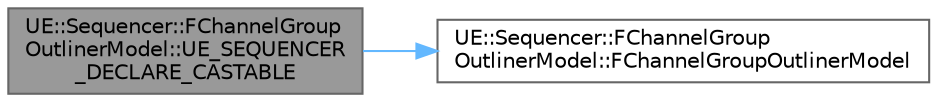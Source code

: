 digraph "UE::Sequencer::FChannelGroupOutlinerModel::UE_SEQUENCER_DECLARE_CASTABLE"
{
 // INTERACTIVE_SVG=YES
 // LATEX_PDF_SIZE
  bgcolor="transparent";
  edge [fontname=Helvetica,fontsize=10,labelfontname=Helvetica,labelfontsize=10];
  node [fontname=Helvetica,fontsize=10,shape=box,height=0.2,width=0.4];
  rankdir="LR";
  Node1 [id="Node000001",label="UE::Sequencer::FChannelGroup\lOutlinerModel::UE_SEQUENCER\l_DECLARE_CASTABLE",height=0.2,width=0.4,color="gray40", fillcolor="grey60", style="filled", fontcolor="black",tooltip=" "];
  Node1 -> Node2 [id="edge1_Node000001_Node000002",color="steelblue1",style="solid",tooltip=" "];
  Node2 [id="Node000002",label="UE::Sequencer::FChannelGroup\lOutlinerModel::FChannelGroupOutlinerModel",height=0.2,width=0.4,color="grey40", fillcolor="white", style="filled",URL="$d6/d43/classUE_1_1Sequencer_1_1FChannelGroupOutlinerModel.html#a8b3b85fa1656a3f3e0a7ce600db2fbd3",tooltip=" "];
}
